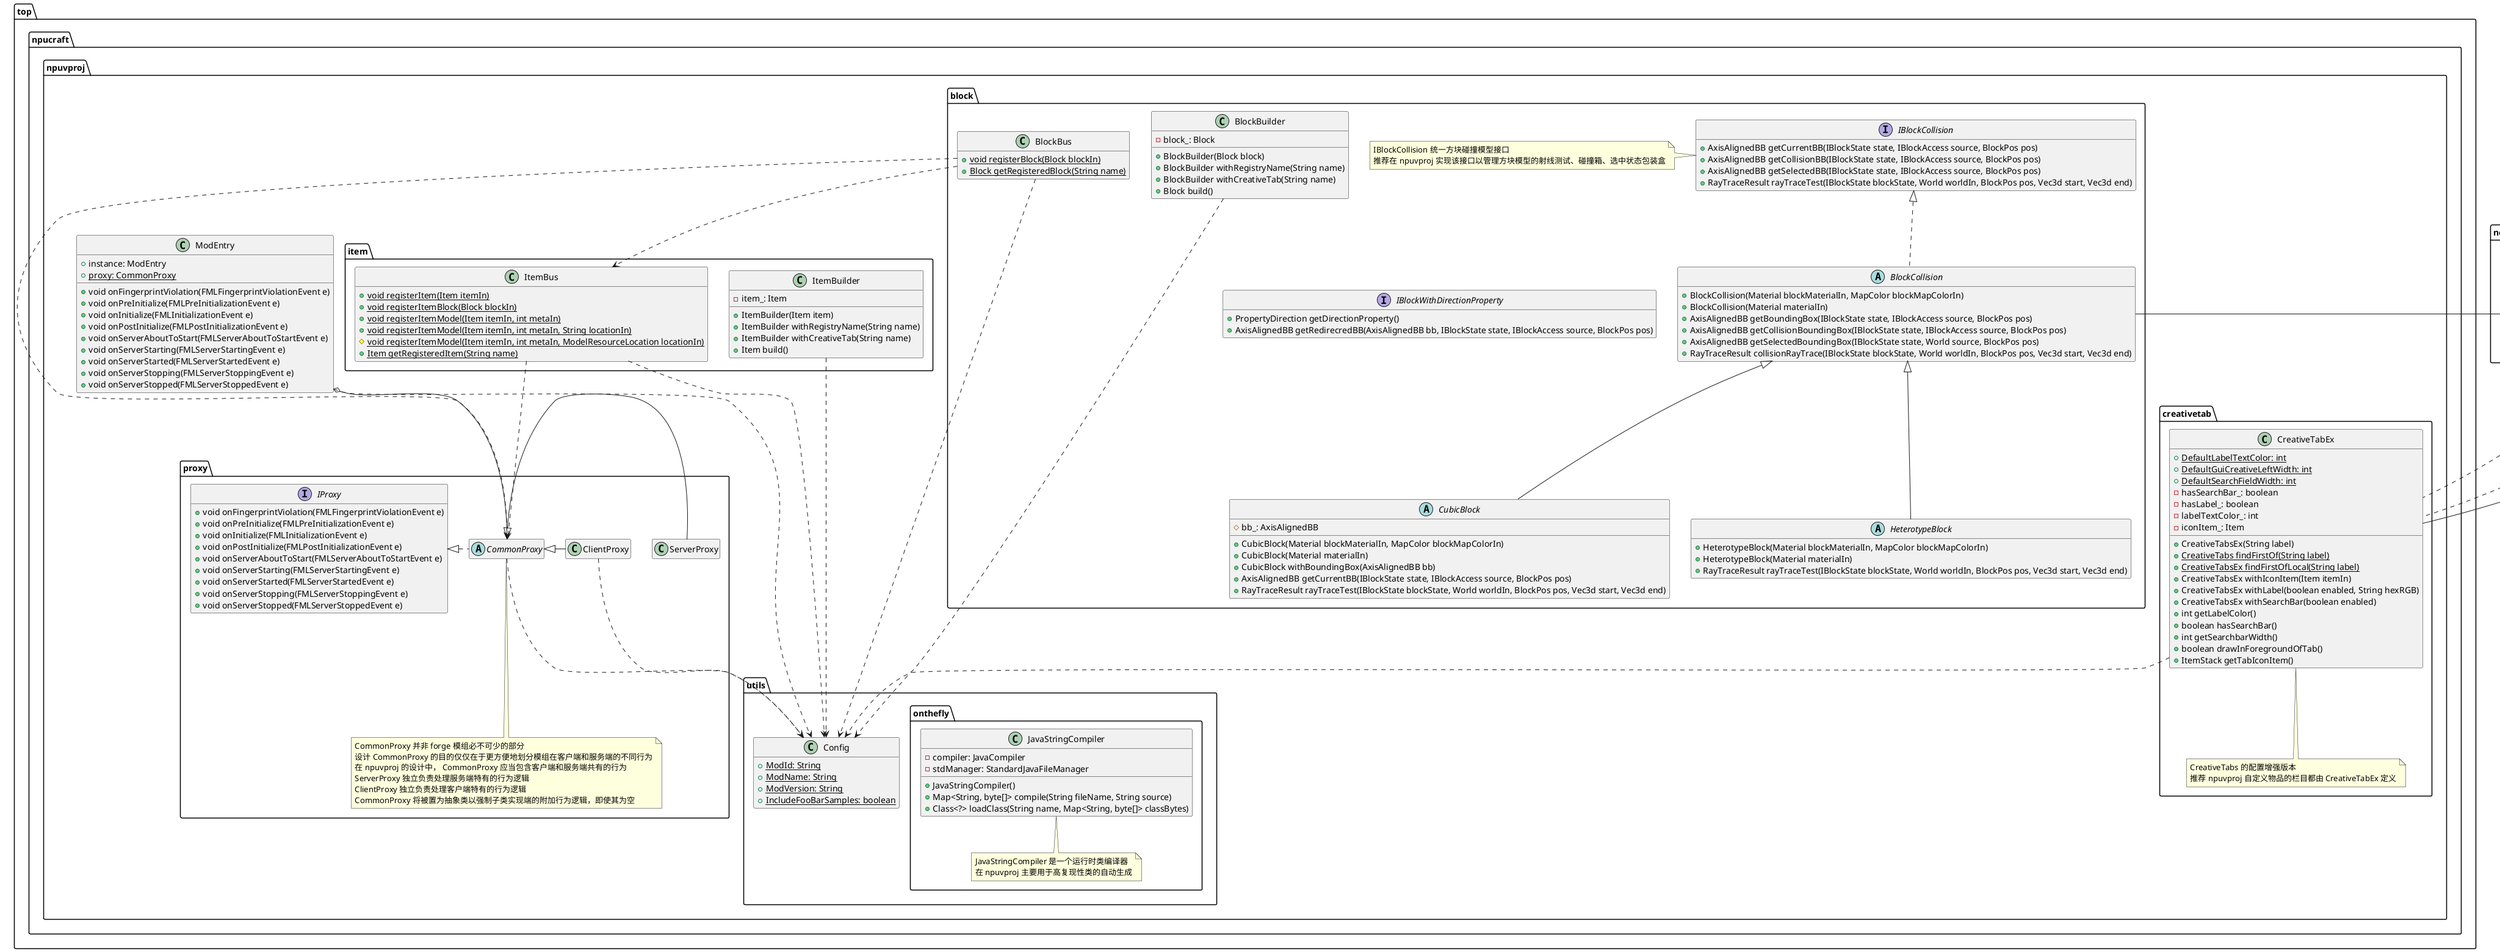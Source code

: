 @startuml npuvproj

hide empty methods
hide empty members

set namespaceSeparator .

namespace net.minecraft {
	namespace creativetab {
		class CreativeTabs
	}
	namespace item {
		class Item
		class ItemStack
	}
	namespace block {
		class Block
	}
}

namespace top.npucraft.npuvproj {
	namespace utils {
		class Config {
			+ {static} ModId: String
			+ {static} ModName: String
			+ {static} ModVersion: String
			+ {static} IncludeFooBarSamples: boolean
		}

		namespace onthefly {
			class JavaStringCompiler {
				- compiler: JavaCompiler
				- stdManager: StandardJavaFileManager
				+ JavaStringCompiler()
				+ Map<String, byte[]> compile(String fileName, String source)
				+ Class<?> loadClass(String name, Map<String, byte[]> classBytes)
			}
			note bottom of JavaStringCompiler {
				JavaStringCompiler 是一个运行时类编译器
				在 npuvproj 主要用于高复现性类的自动生成
			}
		}
	}

	namespace proxy {
		interface IProxy {
			+ void onFingerprintViolation(FMLFingerprintViolationEvent e)
			+ void onPreInitialize(FMLPreInitializationEvent e)
			+ void onInitialize(FMLInitializationEvent e)
			+ void onPostInitialize(FMLPostInitializationEvent e)
			+ void onServerAboutToStart(FMLServerAboutToStartEvent e)
			+ void onServerStarting(FMLServerStartingEvent e)
			+ void onServerStarted(FMLServerStartedEvent e)
			+ void onServerStopping(FMLServerStoppingEvent e)
			+ void onServerStopped(FMLServerStoppedEvent e)
		}

		abstract CommonProxy
		note bottom of CommonProxy {
			CommonProxy 并非 forge 模组必不可少的部分
			设计 CommonProxy 的目的仅仅在于更方便地划分模组在客户端和服务端的不同行为
			在 npuvproj 的设计中， CommonProxy 应当包含客户端和服务端共有的行为
			ServerProxy 独立负责处理服务端特有的行为逻辑
			ClientProxy 独立负责处理客户端特有的行为逻辑
			CommonProxy 将被置为抽象类以强制子类实现端的附加行为逻辑，即使其为空
		}
		CommonProxy .left.|> IProxy
		CommonProxy ..> top.npucraft.npuvproj.utils.Config

		class ServerProxy
		ServerProxy -right-|> CommonProxy

		class ClientProxy
		ClientProxy -right-|> CommonProxy
		ClientProxy ..> top.npucraft.npuvproj.utils.Config
		ClientProxy -[hidden]> ServerProxy
	}

	class ModEntry {
		+ instance: ModEntry
		+ {static} proxy: CommonProxy
		+ void onFingerprintViolation(FMLFingerprintViolationEvent e)
		+ void onPreInitialize(FMLPreInitializationEvent e)
		+ void onInitialize(FMLInitializationEvent e)
		+ void onPostInitialize(FMLPostInitializationEvent e)
		+ void onServerAboutToStart(FMLServerAboutToStartEvent e)
		+ void onServerStarting(FMLServerStartingEvent e)
		+ void onServerStarted(FMLServerStartedEvent e)
		+ void onServerStopping(FMLServerStoppingEvent e)
		+ void onServerStopped(FMLServerStoppedEvent e)
	}
	ModEntry o--> top.npucraft.npuvproj.proxy.CommonProxy
	ModEntry ..> top.npucraft.npuvproj.utils.Config

	namespace creativetab {
		class CreativeTabEx {
			+ {static} DefaultLabelTextColor: int
			+ {static} DefaultGuiCreativeLeftWidth: int
			+ {static} DefaultSearchFieldWidth: int
			- hasSearchBar_: boolean
			- hasLabel_: boolean
			- labelTextColor_: int
			- iconItem_: Item
			+ CreativeTabsEx(String label)
			+ {static} CreativeTabs findFirstOf(String label)
			+ {static} CreativeTabsEx findFirstOfLocal(String label)
			+ CreativeTabsEx withIconItem(Item itemIn)
			+ CreativeTabsEx withLabel(boolean enabled, String hexRGB)
			+ CreativeTabsEx withSearchBar(boolean enabled)
			+ int getLabelColor()
			+ boolean hasSearchBar()
			+ int getSearchbarWidth()
			+ boolean drawInForegroundOfTab()
			+ ItemStack getTabIconItem()
		}
		CreativeTabEx -up-|> net.minecraft.creativetab.CreativeTabs
		CreativeTabEx .up.> net.minecraft.item.Item
		CreativeTabEx .up.> net.minecraft.item.ItemStack
		CreativeTabEx ..> top.npucraft.npuvproj.utils.Config
		note bottom of CreativeTabEx {
			CreativeTabs 的配置增强版本
			推荐 npuvproj 自定义物品的栏目都由 CreativeTabEx 定义
		}
	}

	namespace item {
		class ItemBuilder {
			- item_: Item
			+ ItemBuilder(Item item)
			+ ItemBuilder withRegistryName(String name)
			+ ItemBuilder withCreativeTab(String name)
			+ Item build()
		}
		ItemBuilder ..> top.npucraft.npuvproj.utils.Config

		class ItemBus {
			+ {static} void registerItem(Item itemIn)
			+ {static} void registerItemBlock(Block blockIn)
			+ {static} void registerItemModel(Item itemIn, int metaIn)
			+ {static} void registerItemModel(Item itemIn, int metaIn, String locationIn)
			# {static} void registerItemModel(Item itemIn, int metaIn, ModelResourceLocation locationIn)
			+ {static} Item getRegisteredItem(String name)
		}
		ItemBus -[hidden]> ItemBuilder
		ItemBus ..> top.npucraft.npuvproj.proxy.CommonProxy
		ItemBus ..> top.npucraft.npuvproj.utils.Config
	}

	namespace block {
		class BlockBuilder {
			- block_: Block
			+ BlockBuilder(Block block)
			+ BlockBuilder withRegistryName(String name)
			+ BlockBuilder withCreativeTab(String name)
			+ Block build()
		}
		BlockBuilder ..> top.npucraft.npuvproj.utils.Config

		class BlockBus {
			+ {static} void registerBlock(Block blockIn)
			+ {static} Block getRegisteredBlock(String name)
		}
		BlockBus -[hidden]> BlockBuilder
		BlockBus ..> top.npucraft.npuvproj.item.ItemBus
		BlockBus ..> top.npucraft.npuvproj.proxy.CommonProxy
		BlockBus ..> top.npucraft.npuvproj.utils.Config

		interface IBlockCollision {
			+ AxisAlignedBB getCurrentBB(IBlockState state, IBlockAccess source, BlockPos pos)
			+ AxisAlignedBB getCollisionBB(IBlockState state, IBlockAccess source, BlockPos pos)
			+ AxisAlignedBB getSelectedBB(IBlockState state, IBlockAccess source, BlockPos pos)
			+ RayTraceResult rayTraceTest(IBlockState blockState, World worldIn, BlockPos pos, Vec3d start, Vec3d end)
		}
		note left of IBlockCollision {
			IBlockCollision 统一方块碰撞模型接口
			推荐在 npuvproj 实现该接口以管理方块模型的射线测试、碰撞箱、选中状态包装盒
		}

		abstract BlockCollision {
			+ BlockCollision(Material blockMaterialIn, MapColor blockMapColorIn)
			+ BlockCollision(Material materialIn)
			+ AxisAlignedBB getBoundingBox(IBlockState state, IBlockAccess source, BlockPos pos)
			+ AxisAlignedBB getCollisionBoundingBox(IBlockState state, IBlockAccess source, BlockPos pos)
			+ AxisAlignedBB getSelectedBoundingBox(IBlockState state, World source, BlockPos pos)
			+ RayTraceResult collisionRayTrace(IBlockState blockState, World worldIn, BlockPos pos, Vec3d start, Vec3d end)
		}
		BlockCollision --|> net.minecraft.block.Block
		BlockCollision .up.|> IBlockCollision

		abstract CubicBlock {
			# bb_: AxisAlignedBB
			+ CubicBlock(Material blockMaterialIn, MapColor blockMapColorIn)
			+ CubicBlock(Material materialIn)
			+ CubicBlock withBoundingBox(AxisAlignedBB bb)
			+ AxisAlignedBB getCurrentBB(IBlockState state, IBlockAccess source, BlockPos pos)
			+ RayTraceResult rayTraceTest(IBlockState blockState, World worldIn, BlockPos pos, Vec3d start, Vec3d end)
		}
		CubicBlock -up-|> BlockCollision

		abstract HeterotypeBlock {
			+ HeterotypeBlock(Material blockMaterialIn, MapColor blockMapColorIn)
			+ HeterotypeBlock(Material materialIn)
			+ RayTraceResult rayTraceTest(IBlockState blockState, World worldIn, BlockPos pos, Vec3d start, Vec3d end)
		}
		HeterotypeBlock -up-|> BlockCollision

		interface IBlockWithDirectionProperty {
			+ PropertyDirection getDirectionProperty()
			+ AxisAlignedBB getRedirecredBB(AxisAlignedBB bb, IBlockState state, IBlockAccess source, BlockPos pos)
		}
		IBlockWithDirectionProperty -[hidden]> BlockCollision
	}
}

@enduml
